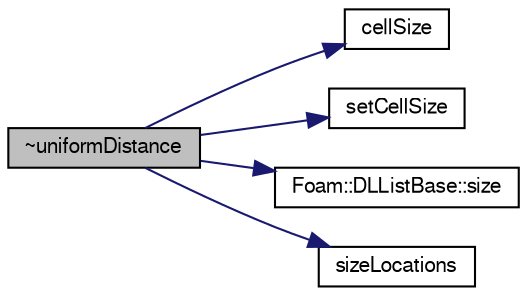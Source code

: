 digraph "~uniformDistance"
{
  bgcolor="transparent";
  edge [fontname="FreeSans",fontsize="10",labelfontname="FreeSans",labelfontsize="10"];
  node [fontname="FreeSans",fontsize="10",shape=record];
  rankdir="LR";
  Node2 [label="~uniformDistance",height=0.2,width=0.4,color="black", fillcolor="grey75", style="filled", fontcolor="black"];
  Node2 -> Node3 [color="midnightblue",fontsize="10",style="solid",fontname="FreeSans"];
  Node3 [label="cellSize",height=0.2,width=0.4,color="black",URL="$a31422.html#a66f8735bd354c63f68ed98a349091052",tooltip="Modify scalar argument to the cell size specified by function. "];
  Node2 -> Node4 [color="midnightblue",fontsize="10",style="solid",fontname="FreeSans"];
  Node4 [label="setCellSize",height=0.2,width=0.4,color="black",URL="$a31422.html#aea9a335a02abb8be480ce027d87dc742",tooltip="Adapt local cell size. Return true if anything changed. "];
  Node2 -> Node5 [color="midnightblue",fontsize="10",style="solid",fontname="FreeSans"];
  Node5 [label="Foam::DLListBase::size",height=0.2,width=0.4,color="black",URL="$a25806.html#a47b3bf30da1eb3ab8076b5fbe00e0494",tooltip="Return number of elements in list. "];
  Node2 -> Node6 [color="midnightblue",fontsize="10",style="solid",fontname="FreeSans"];
  Node6 [label="sizeLocations",height=0.2,width=0.4,color="black",URL="$a31422.html#a602fd4655ec246a990476f5cf5e76881"];
}
